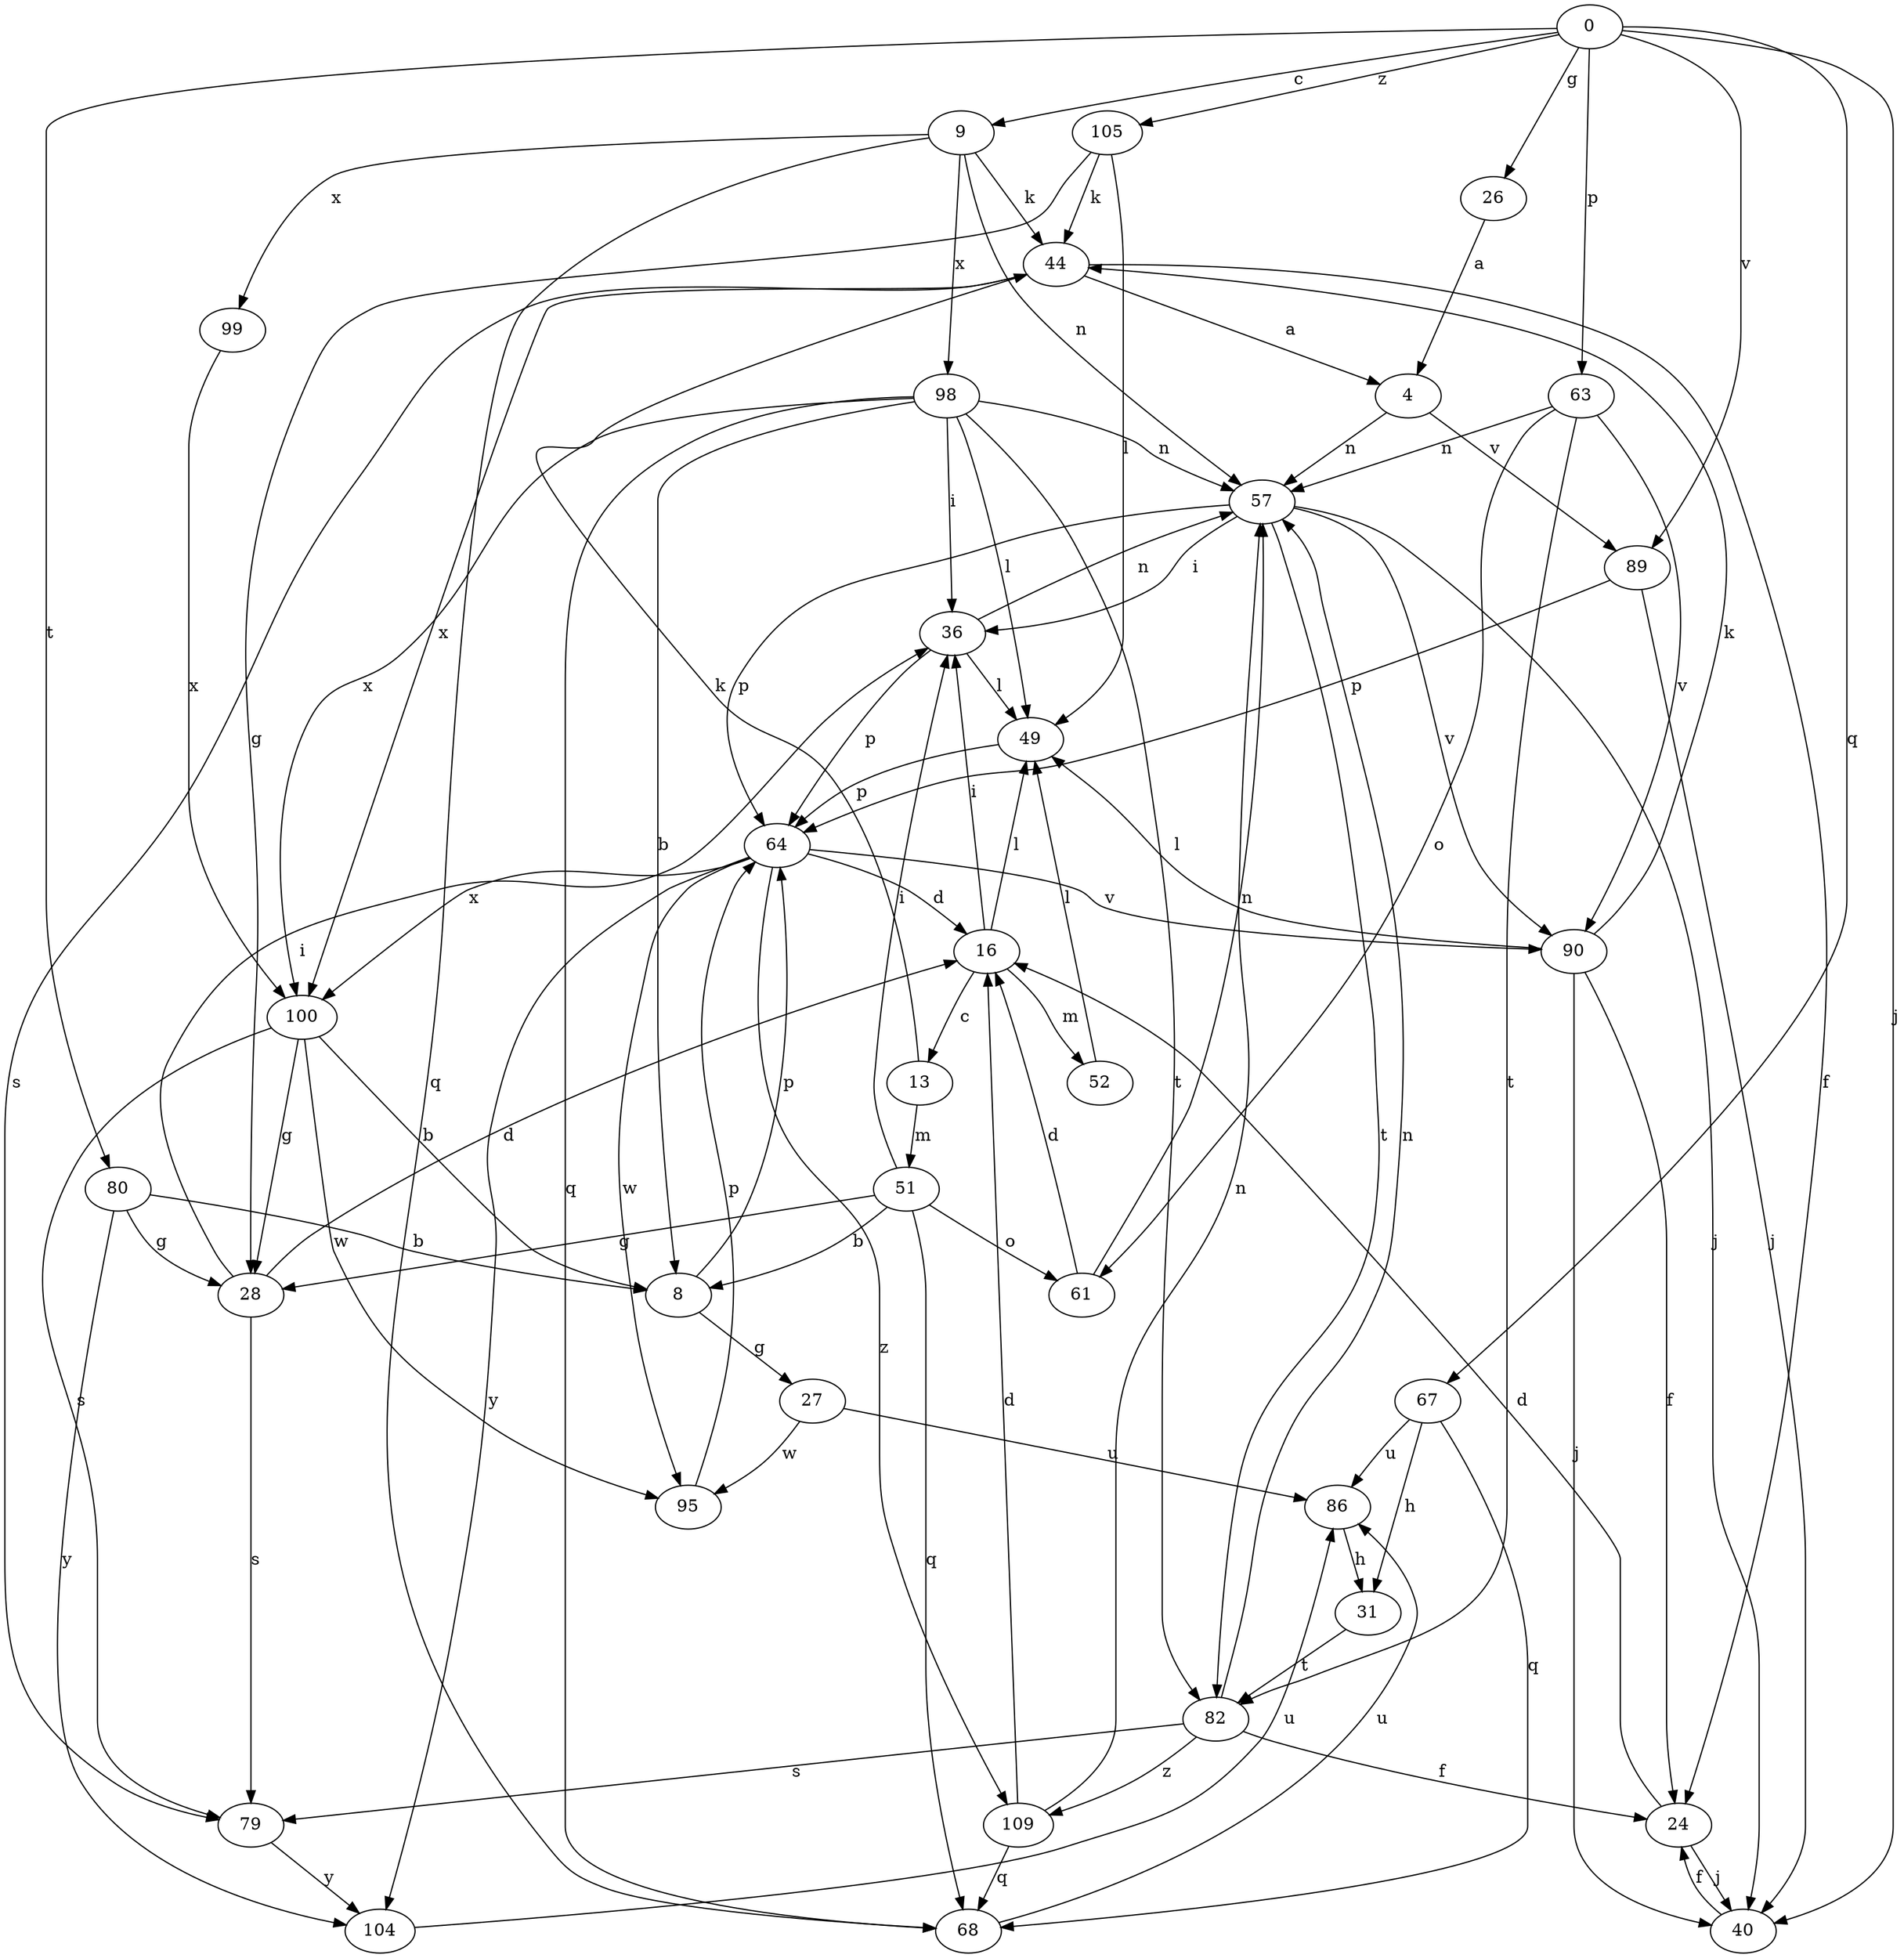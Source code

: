 strict digraph  {
0;
4;
8;
9;
13;
16;
24;
26;
27;
28;
31;
36;
40;
44;
49;
51;
52;
57;
61;
63;
64;
67;
68;
79;
80;
82;
86;
89;
90;
95;
98;
99;
100;
104;
105;
109;
0 -> 9  [label=c];
0 -> 26  [label=g];
0 -> 40  [label=j];
0 -> 63  [label=p];
0 -> 67  [label=q];
0 -> 80  [label=t];
0 -> 89  [label=v];
0 -> 105  [label=z];
4 -> 57  [label=n];
4 -> 89  [label=v];
8 -> 27  [label=g];
8 -> 64  [label=p];
9 -> 44  [label=k];
9 -> 57  [label=n];
9 -> 68  [label=q];
9 -> 98  [label=x];
9 -> 99  [label=x];
13 -> 44  [label=k];
13 -> 51  [label=m];
16 -> 13  [label=c];
16 -> 36  [label=i];
16 -> 49  [label=l];
16 -> 52  [label=m];
24 -> 16  [label=d];
24 -> 40  [label=j];
26 -> 4  [label=a];
27 -> 86  [label=u];
27 -> 95  [label=w];
28 -> 16  [label=d];
28 -> 36  [label=i];
28 -> 79  [label=s];
31 -> 82  [label=t];
36 -> 49  [label=l];
36 -> 57  [label=n];
36 -> 64  [label=p];
40 -> 24  [label=f];
44 -> 4  [label=a];
44 -> 24  [label=f];
44 -> 79  [label=s];
44 -> 100  [label=x];
49 -> 64  [label=p];
51 -> 8  [label=b];
51 -> 28  [label=g];
51 -> 36  [label=i];
51 -> 61  [label=o];
51 -> 68  [label=q];
52 -> 49  [label=l];
57 -> 36  [label=i];
57 -> 40  [label=j];
57 -> 64  [label=p];
57 -> 82  [label=t];
57 -> 90  [label=v];
61 -> 16  [label=d];
61 -> 57  [label=n];
63 -> 57  [label=n];
63 -> 61  [label=o];
63 -> 82  [label=t];
63 -> 90  [label=v];
64 -> 16  [label=d];
64 -> 90  [label=v];
64 -> 95  [label=w];
64 -> 100  [label=x];
64 -> 104  [label=y];
64 -> 109  [label=z];
67 -> 31  [label=h];
67 -> 68  [label=q];
67 -> 86  [label=u];
68 -> 86  [label=u];
79 -> 104  [label=y];
80 -> 8  [label=b];
80 -> 28  [label=g];
80 -> 104  [label=y];
82 -> 24  [label=f];
82 -> 57  [label=n];
82 -> 79  [label=s];
82 -> 109  [label=z];
86 -> 31  [label=h];
89 -> 40  [label=j];
89 -> 64  [label=p];
90 -> 24  [label=f];
90 -> 40  [label=j];
90 -> 44  [label=k];
90 -> 49  [label=l];
95 -> 64  [label=p];
98 -> 8  [label=b];
98 -> 36  [label=i];
98 -> 49  [label=l];
98 -> 57  [label=n];
98 -> 68  [label=q];
98 -> 82  [label=t];
98 -> 100  [label=x];
99 -> 100  [label=x];
100 -> 8  [label=b];
100 -> 28  [label=g];
100 -> 79  [label=s];
100 -> 95  [label=w];
104 -> 86  [label=u];
105 -> 28  [label=g];
105 -> 44  [label=k];
105 -> 49  [label=l];
109 -> 16  [label=d];
109 -> 57  [label=n];
109 -> 68  [label=q];
}
